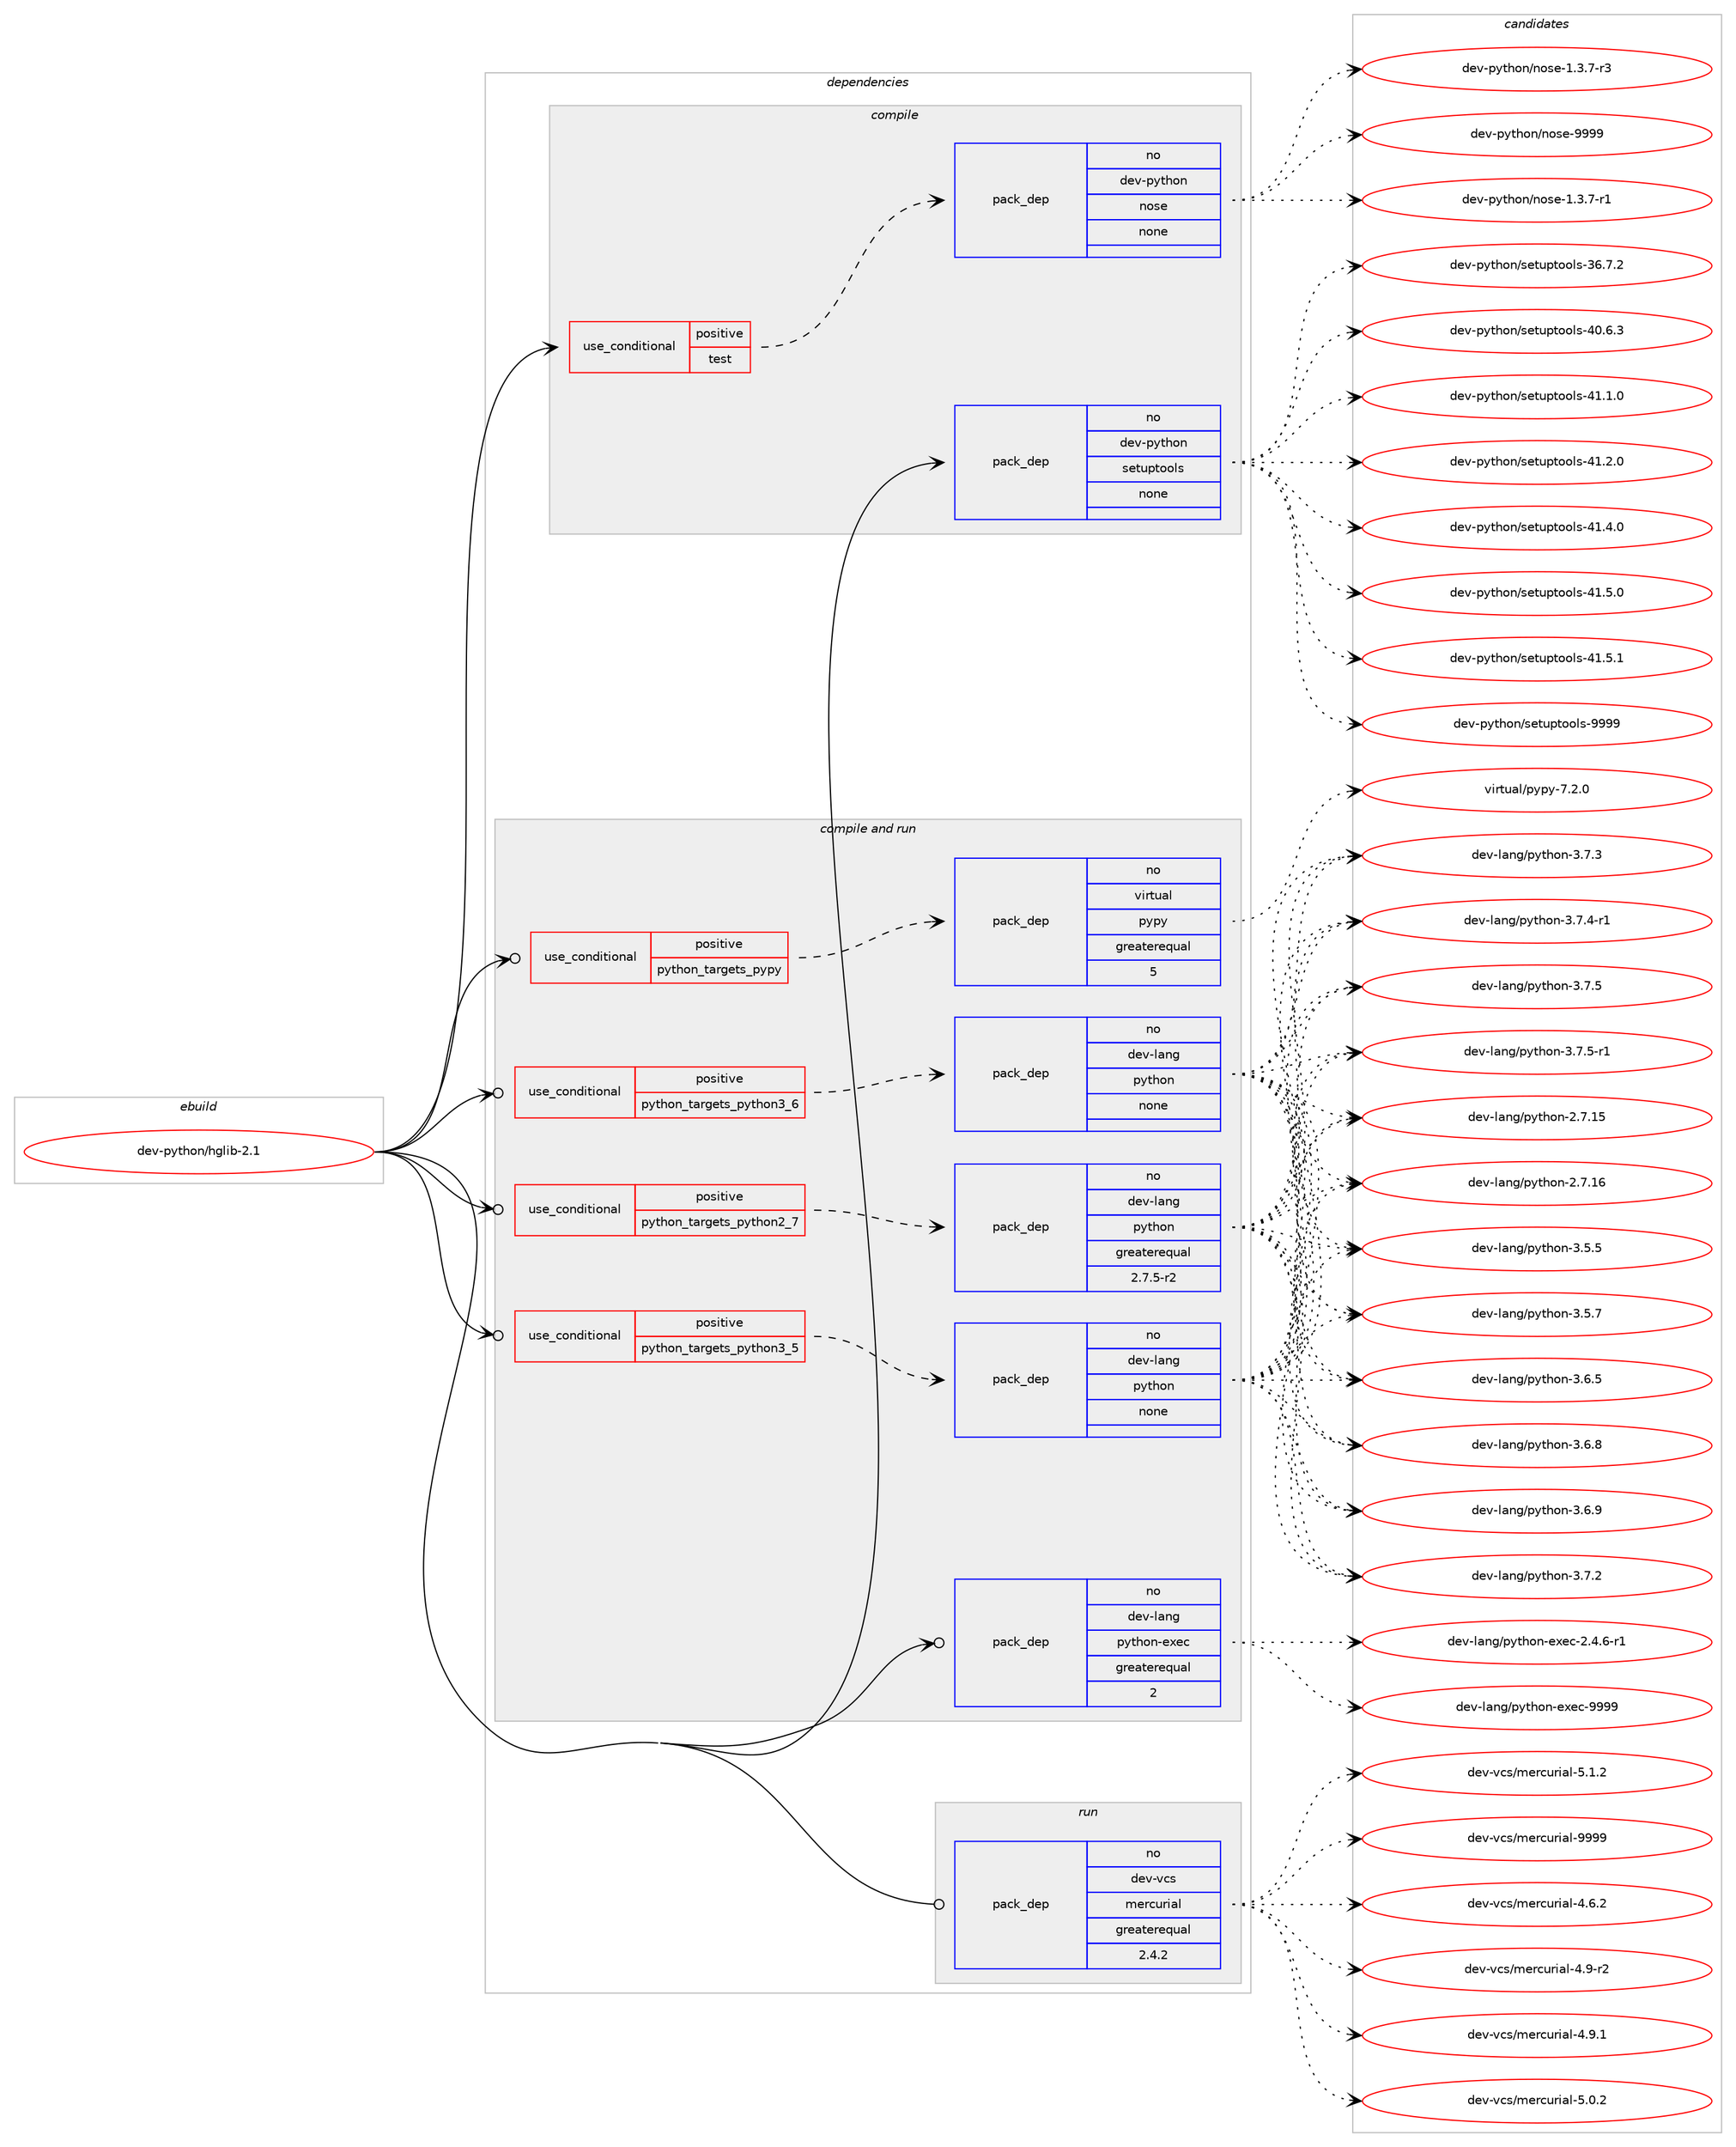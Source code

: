digraph prolog {

# *************
# Graph options
# *************

newrank=true;
concentrate=true;
compound=true;
graph [rankdir=LR,fontname=Helvetica,fontsize=10,ranksep=1.5];#, ranksep=2.5, nodesep=0.2];
edge  [arrowhead=vee];
node  [fontname=Helvetica,fontsize=10];

# **********
# The ebuild
# **********

subgraph cluster_leftcol {
color=gray;
rank=same;
label=<<i>ebuild</i>>;
id [label="dev-python/hglib-2.1", color=red, width=4, href="../dev-python/hglib-2.1.svg"];
}

# ****************
# The dependencies
# ****************

subgraph cluster_midcol {
color=gray;
label=<<i>dependencies</i>>;
subgraph cluster_compile {
fillcolor="#eeeeee";
style=filled;
label=<<i>compile</i>>;
subgraph cond140463 {
dependency608367 [label=<<TABLE BORDER="0" CELLBORDER="1" CELLSPACING="0" CELLPADDING="4"><TR><TD ROWSPAN="3" CELLPADDING="10">use_conditional</TD></TR><TR><TD>positive</TD></TR><TR><TD>test</TD></TR></TABLE>>, shape=none, color=red];
subgraph pack456105 {
dependency608368 [label=<<TABLE BORDER="0" CELLBORDER="1" CELLSPACING="0" CELLPADDING="4" WIDTH="220"><TR><TD ROWSPAN="6" CELLPADDING="30">pack_dep</TD></TR><TR><TD WIDTH="110">no</TD></TR><TR><TD>dev-python</TD></TR><TR><TD>nose</TD></TR><TR><TD>none</TD></TR><TR><TD></TD></TR></TABLE>>, shape=none, color=blue];
}
dependency608367:e -> dependency608368:w [weight=20,style="dashed",arrowhead="vee"];
}
id:e -> dependency608367:w [weight=20,style="solid",arrowhead="vee"];
subgraph pack456106 {
dependency608369 [label=<<TABLE BORDER="0" CELLBORDER="1" CELLSPACING="0" CELLPADDING="4" WIDTH="220"><TR><TD ROWSPAN="6" CELLPADDING="30">pack_dep</TD></TR><TR><TD WIDTH="110">no</TD></TR><TR><TD>dev-python</TD></TR><TR><TD>setuptools</TD></TR><TR><TD>none</TD></TR><TR><TD></TD></TR></TABLE>>, shape=none, color=blue];
}
id:e -> dependency608369:w [weight=20,style="solid",arrowhead="vee"];
}
subgraph cluster_compileandrun {
fillcolor="#eeeeee";
style=filled;
label=<<i>compile and run</i>>;
subgraph cond140464 {
dependency608370 [label=<<TABLE BORDER="0" CELLBORDER="1" CELLSPACING="0" CELLPADDING="4"><TR><TD ROWSPAN="3" CELLPADDING="10">use_conditional</TD></TR><TR><TD>positive</TD></TR><TR><TD>python_targets_pypy</TD></TR></TABLE>>, shape=none, color=red];
subgraph pack456107 {
dependency608371 [label=<<TABLE BORDER="0" CELLBORDER="1" CELLSPACING="0" CELLPADDING="4" WIDTH="220"><TR><TD ROWSPAN="6" CELLPADDING="30">pack_dep</TD></TR><TR><TD WIDTH="110">no</TD></TR><TR><TD>virtual</TD></TR><TR><TD>pypy</TD></TR><TR><TD>greaterequal</TD></TR><TR><TD>5</TD></TR></TABLE>>, shape=none, color=blue];
}
dependency608370:e -> dependency608371:w [weight=20,style="dashed",arrowhead="vee"];
}
id:e -> dependency608370:w [weight=20,style="solid",arrowhead="odotvee"];
subgraph cond140465 {
dependency608372 [label=<<TABLE BORDER="0" CELLBORDER="1" CELLSPACING="0" CELLPADDING="4"><TR><TD ROWSPAN="3" CELLPADDING="10">use_conditional</TD></TR><TR><TD>positive</TD></TR><TR><TD>python_targets_python2_7</TD></TR></TABLE>>, shape=none, color=red];
subgraph pack456108 {
dependency608373 [label=<<TABLE BORDER="0" CELLBORDER="1" CELLSPACING="0" CELLPADDING="4" WIDTH="220"><TR><TD ROWSPAN="6" CELLPADDING="30">pack_dep</TD></TR><TR><TD WIDTH="110">no</TD></TR><TR><TD>dev-lang</TD></TR><TR><TD>python</TD></TR><TR><TD>greaterequal</TD></TR><TR><TD>2.7.5-r2</TD></TR></TABLE>>, shape=none, color=blue];
}
dependency608372:e -> dependency608373:w [weight=20,style="dashed",arrowhead="vee"];
}
id:e -> dependency608372:w [weight=20,style="solid",arrowhead="odotvee"];
subgraph cond140466 {
dependency608374 [label=<<TABLE BORDER="0" CELLBORDER="1" CELLSPACING="0" CELLPADDING="4"><TR><TD ROWSPAN="3" CELLPADDING="10">use_conditional</TD></TR><TR><TD>positive</TD></TR><TR><TD>python_targets_python3_5</TD></TR></TABLE>>, shape=none, color=red];
subgraph pack456109 {
dependency608375 [label=<<TABLE BORDER="0" CELLBORDER="1" CELLSPACING="0" CELLPADDING="4" WIDTH="220"><TR><TD ROWSPAN="6" CELLPADDING="30">pack_dep</TD></TR><TR><TD WIDTH="110">no</TD></TR><TR><TD>dev-lang</TD></TR><TR><TD>python</TD></TR><TR><TD>none</TD></TR><TR><TD></TD></TR></TABLE>>, shape=none, color=blue];
}
dependency608374:e -> dependency608375:w [weight=20,style="dashed",arrowhead="vee"];
}
id:e -> dependency608374:w [weight=20,style="solid",arrowhead="odotvee"];
subgraph cond140467 {
dependency608376 [label=<<TABLE BORDER="0" CELLBORDER="1" CELLSPACING="0" CELLPADDING="4"><TR><TD ROWSPAN="3" CELLPADDING="10">use_conditional</TD></TR><TR><TD>positive</TD></TR><TR><TD>python_targets_python3_6</TD></TR></TABLE>>, shape=none, color=red];
subgraph pack456110 {
dependency608377 [label=<<TABLE BORDER="0" CELLBORDER="1" CELLSPACING="0" CELLPADDING="4" WIDTH="220"><TR><TD ROWSPAN="6" CELLPADDING="30">pack_dep</TD></TR><TR><TD WIDTH="110">no</TD></TR><TR><TD>dev-lang</TD></TR><TR><TD>python</TD></TR><TR><TD>none</TD></TR><TR><TD></TD></TR></TABLE>>, shape=none, color=blue];
}
dependency608376:e -> dependency608377:w [weight=20,style="dashed",arrowhead="vee"];
}
id:e -> dependency608376:w [weight=20,style="solid",arrowhead="odotvee"];
subgraph pack456111 {
dependency608378 [label=<<TABLE BORDER="0" CELLBORDER="1" CELLSPACING="0" CELLPADDING="4" WIDTH="220"><TR><TD ROWSPAN="6" CELLPADDING="30">pack_dep</TD></TR><TR><TD WIDTH="110">no</TD></TR><TR><TD>dev-lang</TD></TR><TR><TD>python-exec</TD></TR><TR><TD>greaterequal</TD></TR><TR><TD>2</TD></TR></TABLE>>, shape=none, color=blue];
}
id:e -> dependency608378:w [weight=20,style="solid",arrowhead="odotvee"];
}
subgraph cluster_run {
fillcolor="#eeeeee";
style=filled;
label=<<i>run</i>>;
subgraph pack456112 {
dependency608379 [label=<<TABLE BORDER="0" CELLBORDER="1" CELLSPACING="0" CELLPADDING="4" WIDTH="220"><TR><TD ROWSPAN="6" CELLPADDING="30">pack_dep</TD></TR><TR><TD WIDTH="110">no</TD></TR><TR><TD>dev-vcs</TD></TR><TR><TD>mercurial</TD></TR><TR><TD>greaterequal</TD></TR><TR><TD>2.4.2</TD></TR></TABLE>>, shape=none, color=blue];
}
id:e -> dependency608379:w [weight=20,style="solid",arrowhead="odot"];
}
}

# **************
# The candidates
# **************

subgraph cluster_choices {
rank=same;
color=gray;
label=<<i>candidates</i>>;

subgraph choice456105 {
color=black;
nodesep=1;
choice10010111845112121116104111110471101111151014549465146554511449 [label="dev-python/nose-1.3.7-r1", color=red, width=4,href="../dev-python/nose-1.3.7-r1.svg"];
choice10010111845112121116104111110471101111151014549465146554511451 [label="dev-python/nose-1.3.7-r3", color=red, width=4,href="../dev-python/nose-1.3.7-r3.svg"];
choice10010111845112121116104111110471101111151014557575757 [label="dev-python/nose-9999", color=red, width=4,href="../dev-python/nose-9999.svg"];
dependency608368:e -> choice10010111845112121116104111110471101111151014549465146554511449:w [style=dotted,weight="100"];
dependency608368:e -> choice10010111845112121116104111110471101111151014549465146554511451:w [style=dotted,weight="100"];
dependency608368:e -> choice10010111845112121116104111110471101111151014557575757:w [style=dotted,weight="100"];
}
subgraph choice456106 {
color=black;
nodesep=1;
choice100101118451121211161041111104711510111611711211611111110811545515446554650 [label="dev-python/setuptools-36.7.2", color=red, width=4,href="../dev-python/setuptools-36.7.2.svg"];
choice100101118451121211161041111104711510111611711211611111110811545524846544651 [label="dev-python/setuptools-40.6.3", color=red, width=4,href="../dev-python/setuptools-40.6.3.svg"];
choice100101118451121211161041111104711510111611711211611111110811545524946494648 [label="dev-python/setuptools-41.1.0", color=red, width=4,href="../dev-python/setuptools-41.1.0.svg"];
choice100101118451121211161041111104711510111611711211611111110811545524946504648 [label="dev-python/setuptools-41.2.0", color=red, width=4,href="../dev-python/setuptools-41.2.0.svg"];
choice100101118451121211161041111104711510111611711211611111110811545524946524648 [label="dev-python/setuptools-41.4.0", color=red, width=4,href="../dev-python/setuptools-41.4.0.svg"];
choice100101118451121211161041111104711510111611711211611111110811545524946534648 [label="dev-python/setuptools-41.5.0", color=red, width=4,href="../dev-python/setuptools-41.5.0.svg"];
choice100101118451121211161041111104711510111611711211611111110811545524946534649 [label="dev-python/setuptools-41.5.1", color=red, width=4,href="../dev-python/setuptools-41.5.1.svg"];
choice10010111845112121116104111110471151011161171121161111111081154557575757 [label="dev-python/setuptools-9999", color=red, width=4,href="../dev-python/setuptools-9999.svg"];
dependency608369:e -> choice100101118451121211161041111104711510111611711211611111110811545515446554650:w [style=dotted,weight="100"];
dependency608369:e -> choice100101118451121211161041111104711510111611711211611111110811545524846544651:w [style=dotted,weight="100"];
dependency608369:e -> choice100101118451121211161041111104711510111611711211611111110811545524946494648:w [style=dotted,weight="100"];
dependency608369:e -> choice100101118451121211161041111104711510111611711211611111110811545524946504648:w [style=dotted,weight="100"];
dependency608369:e -> choice100101118451121211161041111104711510111611711211611111110811545524946524648:w [style=dotted,weight="100"];
dependency608369:e -> choice100101118451121211161041111104711510111611711211611111110811545524946534648:w [style=dotted,weight="100"];
dependency608369:e -> choice100101118451121211161041111104711510111611711211611111110811545524946534649:w [style=dotted,weight="100"];
dependency608369:e -> choice10010111845112121116104111110471151011161171121161111111081154557575757:w [style=dotted,weight="100"];
}
subgraph choice456107 {
color=black;
nodesep=1;
choice1181051141161179710847112121112121455546504648 [label="virtual/pypy-7.2.0", color=red, width=4,href="../virtual/pypy-7.2.0.svg"];
dependency608371:e -> choice1181051141161179710847112121112121455546504648:w [style=dotted,weight="100"];
}
subgraph choice456108 {
color=black;
nodesep=1;
choice10010111845108971101034711212111610411111045504655464953 [label="dev-lang/python-2.7.15", color=red, width=4,href="../dev-lang/python-2.7.15.svg"];
choice10010111845108971101034711212111610411111045504655464954 [label="dev-lang/python-2.7.16", color=red, width=4,href="../dev-lang/python-2.7.16.svg"];
choice100101118451089711010347112121116104111110455146534653 [label="dev-lang/python-3.5.5", color=red, width=4,href="../dev-lang/python-3.5.5.svg"];
choice100101118451089711010347112121116104111110455146534655 [label="dev-lang/python-3.5.7", color=red, width=4,href="../dev-lang/python-3.5.7.svg"];
choice100101118451089711010347112121116104111110455146544653 [label="dev-lang/python-3.6.5", color=red, width=4,href="../dev-lang/python-3.6.5.svg"];
choice100101118451089711010347112121116104111110455146544656 [label="dev-lang/python-3.6.8", color=red, width=4,href="../dev-lang/python-3.6.8.svg"];
choice100101118451089711010347112121116104111110455146544657 [label="dev-lang/python-3.6.9", color=red, width=4,href="../dev-lang/python-3.6.9.svg"];
choice100101118451089711010347112121116104111110455146554650 [label="dev-lang/python-3.7.2", color=red, width=4,href="../dev-lang/python-3.7.2.svg"];
choice100101118451089711010347112121116104111110455146554651 [label="dev-lang/python-3.7.3", color=red, width=4,href="../dev-lang/python-3.7.3.svg"];
choice1001011184510897110103471121211161041111104551465546524511449 [label="dev-lang/python-3.7.4-r1", color=red, width=4,href="../dev-lang/python-3.7.4-r1.svg"];
choice100101118451089711010347112121116104111110455146554653 [label="dev-lang/python-3.7.5", color=red, width=4,href="../dev-lang/python-3.7.5.svg"];
choice1001011184510897110103471121211161041111104551465546534511449 [label="dev-lang/python-3.7.5-r1", color=red, width=4,href="../dev-lang/python-3.7.5-r1.svg"];
dependency608373:e -> choice10010111845108971101034711212111610411111045504655464953:w [style=dotted,weight="100"];
dependency608373:e -> choice10010111845108971101034711212111610411111045504655464954:w [style=dotted,weight="100"];
dependency608373:e -> choice100101118451089711010347112121116104111110455146534653:w [style=dotted,weight="100"];
dependency608373:e -> choice100101118451089711010347112121116104111110455146534655:w [style=dotted,weight="100"];
dependency608373:e -> choice100101118451089711010347112121116104111110455146544653:w [style=dotted,weight="100"];
dependency608373:e -> choice100101118451089711010347112121116104111110455146544656:w [style=dotted,weight="100"];
dependency608373:e -> choice100101118451089711010347112121116104111110455146544657:w [style=dotted,weight="100"];
dependency608373:e -> choice100101118451089711010347112121116104111110455146554650:w [style=dotted,weight="100"];
dependency608373:e -> choice100101118451089711010347112121116104111110455146554651:w [style=dotted,weight="100"];
dependency608373:e -> choice1001011184510897110103471121211161041111104551465546524511449:w [style=dotted,weight="100"];
dependency608373:e -> choice100101118451089711010347112121116104111110455146554653:w [style=dotted,weight="100"];
dependency608373:e -> choice1001011184510897110103471121211161041111104551465546534511449:w [style=dotted,weight="100"];
}
subgraph choice456109 {
color=black;
nodesep=1;
choice10010111845108971101034711212111610411111045504655464953 [label="dev-lang/python-2.7.15", color=red, width=4,href="../dev-lang/python-2.7.15.svg"];
choice10010111845108971101034711212111610411111045504655464954 [label="dev-lang/python-2.7.16", color=red, width=4,href="../dev-lang/python-2.7.16.svg"];
choice100101118451089711010347112121116104111110455146534653 [label="dev-lang/python-3.5.5", color=red, width=4,href="../dev-lang/python-3.5.5.svg"];
choice100101118451089711010347112121116104111110455146534655 [label="dev-lang/python-3.5.7", color=red, width=4,href="../dev-lang/python-3.5.7.svg"];
choice100101118451089711010347112121116104111110455146544653 [label="dev-lang/python-3.6.5", color=red, width=4,href="../dev-lang/python-3.6.5.svg"];
choice100101118451089711010347112121116104111110455146544656 [label="dev-lang/python-3.6.8", color=red, width=4,href="../dev-lang/python-3.6.8.svg"];
choice100101118451089711010347112121116104111110455146544657 [label="dev-lang/python-3.6.9", color=red, width=4,href="../dev-lang/python-3.6.9.svg"];
choice100101118451089711010347112121116104111110455146554650 [label="dev-lang/python-3.7.2", color=red, width=4,href="../dev-lang/python-3.7.2.svg"];
choice100101118451089711010347112121116104111110455146554651 [label="dev-lang/python-3.7.3", color=red, width=4,href="../dev-lang/python-3.7.3.svg"];
choice1001011184510897110103471121211161041111104551465546524511449 [label="dev-lang/python-3.7.4-r1", color=red, width=4,href="../dev-lang/python-3.7.4-r1.svg"];
choice100101118451089711010347112121116104111110455146554653 [label="dev-lang/python-3.7.5", color=red, width=4,href="../dev-lang/python-3.7.5.svg"];
choice1001011184510897110103471121211161041111104551465546534511449 [label="dev-lang/python-3.7.5-r1", color=red, width=4,href="../dev-lang/python-3.7.5-r1.svg"];
dependency608375:e -> choice10010111845108971101034711212111610411111045504655464953:w [style=dotted,weight="100"];
dependency608375:e -> choice10010111845108971101034711212111610411111045504655464954:w [style=dotted,weight="100"];
dependency608375:e -> choice100101118451089711010347112121116104111110455146534653:w [style=dotted,weight="100"];
dependency608375:e -> choice100101118451089711010347112121116104111110455146534655:w [style=dotted,weight="100"];
dependency608375:e -> choice100101118451089711010347112121116104111110455146544653:w [style=dotted,weight="100"];
dependency608375:e -> choice100101118451089711010347112121116104111110455146544656:w [style=dotted,weight="100"];
dependency608375:e -> choice100101118451089711010347112121116104111110455146544657:w [style=dotted,weight="100"];
dependency608375:e -> choice100101118451089711010347112121116104111110455146554650:w [style=dotted,weight="100"];
dependency608375:e -> choice100101118451089711010347112121116104111110455146554651:w [style=dotted,weight="100"];
dependency608375:e -> choice1001011184510897110103471121211161041111104551465546524511449:w [style=dotted,weight="100"];
dependency608375:e -> choice100101118451089711010347112121116104111110455146554653:w [style=dotted,weight="100"];
dependency608375:e -> choice1001011184510897110103471121211161041111104551465546534511449:w [style=dotted,weight="100"];
}
subgraph choice456110 {
color=black;
nodesep=1;
choice10010111845108971101034711212111610411111045504655464953 [label="dev-lang/python-2.7.15", color=red, width=4,href="../dev-lang/python-2.7.15.svg"];
choice10010111845108971101034711212111610411111045504655464954 [label="dev-lang/python-2.7.16", color=red, width=4,href="../dev-lang/python-2.7.16.svg"];
choice100101118451089711010347112121116104111110455146534653 [label="dev-lang/python-3.5.5", color=red, width=4,href="../dev-lang/python-3.5.5.svg"];
choice100101118451089711010347112121116104111110455146534655 [label="dev-lang/python-3.5.7", color=red, width=4,href="../dev-lang/python-3.5.7.svg"];
choice100101118451089711010347112121116104111110455146544653 [label="dev-lang/python-3.6.5", color=red, width=4,href="../dev-lang/python-3.6.5.svg"];
choice100101118451089711010347112121116104111110455146544656 [label="dev-lang/python-3.6.8", color=red, width=4,href="../dev-lang/python-3.6.8.svg"];
choice100101118451089711010347112121116104111110455146544657 [label="dev-lang/python-3.6.9", color=red, width=4,href="../dev-lang/python-3.6.9.svg"];
choice100101118451089711010347112121116104111110455146554650 [label="dev-lang/python-3.7.2", color=red, width=4,href="../dev-lang/python-3.7.2.svg"];
choice100101118451089711010347112121116104111110455146554651 [label="dev-lang/python-3.7.3", color=red, width=4,href="../dev-lang/python-3.7.3.svg"];
choice1001011184510897110103471121211161041111104551465546524511449 [label="dev-lang/python-3.7.4-r1", color=red, width=4,href="../dev-lang/python-3.7.4-r1.svg"];
choice100101118451089711010347112121116104111110455146554653 [label="dev-lang/python-3.7.5", color=red, width=4,href="../dev-lang/python-3.7.5.svg"];
choice1001011184510897110103471121211161041111104551465546534511449 [label="dev-lang/python-3.7.5-r1", color=red, width=4,href="../dev-lang/python-3.7.5-r1.svg"];
dependency608377:e -> choice10010111845108971101034711212111610411111045504655464953:w [style=dotted,weight="100"];
dependency608377:e -> choice10010111845108971101034711212111610411111045504655464954:w [style=dotted,weight="100"];
dependency608377:e -> choice100101118451089711010347112121116104111110455146534653:w [style=dotted,weight="100"];
dependency608377:e -> choice100101118451089711010347112121116104111110455146534655:w [style=dotted,weight="100"];
dependency608377:e -> choice100101118451089711010347112121116104111110455146544653:w [style=dotted,weight="100"];
dependency608377:e -> choice100101118451089711010347112121116104111110455146544656:w [style=dotted,weight="100"];
dependency608377:e -> choice100101118451089711010347112121116104111110455146544657:w [style=dotted,weight="100"];
dependency608377:e -> choice100101118451089711010347112121116104111110455146554650:w [style=dotted,weight="100"];
dependency608377:e -> choice100101118451089711010347112121116104111110455146554651:w [style=dotted,weight="100"];
dependency608377:e -> choice1001011184510897110103471121211161041111104551465546524511449:w [style=dotted,weight="100"];
dependency608377:e -> choice100101118451089711010347112121116104111110455146554653:w [style=dotted,weight="100"];
dependency608377:e -> choice1001011184510897110103471121211161041111104551465546534511449:w [style=dotted,weight="100"];
}
subgraph choice456111 {
color=black;
nodesep=1;
choice10010111845108971101034711212111610411111045101120101994550465246544511449 [label="dev-lang/python-exec-2.4.6-r1", color=red, width=4,href="../dev-lang/python-exec-2.4.6-r1.svg"];
choice10010111845108971101034711212111610411111045101120101994557575757 [label="dev-lang/python-exec-9999", color=red, width=4,href="../dev-lang/python-exec-9999.svg"];
dependency608378:e -> choice10010111845108971101034711212111610411111045101120101994550465246544511449:w [style=dotted,weight="100"];
dependency608378:e -> choice10010111845108971101034711212111610411111045101120101994557575757:w [style=dotted,weight="100"];
}
subgraph choice456112 {
color=black;
nodesep=1;
choice1001011184511899115471091011149911711410597108455246544650 [label="dev-vcs/mercurial-4.6.2", color=red, width=4,href="../dev-vcs/mercurial-4.6.2.svg"];
choice1001011184511899115471091011149911711410597108455246574511450 [label="dev-vcs/mercurial-4.9-r2", color=red, width=4,href="../dev-vcs/mercurial-4.9-r2.svg"];
choice1001011184511899115471091011149911711410597108455246574649 [label="dev-vcs/mercurial-4.9.1", color=red, width=4,href="../dev-vcs/mercurial-4.9.1.svg"];
choice1001011184511899115471091011149911711410597108455346484650 [label="dev-vcs/mercurial-5.0.2", color=red, width=4,href="../dev-vcs/mercurial-5.0.2.svg"];
choice1001011184511899115471091011149911711410597108455346494650 [label="dev-vcs/mercurial-5.1.2", color=red, width=4,href="../dev-vcs/mercurial-5.1.2.svg"];
choice10010111845118991154710910111499117114105971084557575757 [label="dev-vcs/mercurial-9999", color=red, width=4,href="../dev-vcs/mercurial-9999.svg"];
dependency608379:e -> choice1001011184511899115471091011149911711410597108455246544650:w [style=dotted,weight="100"];
dependency608379:e -> choice1001011184511899115471091011149911711410597108455246574511450:w [style=dotted,weight="100"];
dependency608379:e -> choice1001011184511899115471091011149911711410597108455246574649:w [style=dotted,weight="100"];
dependency608379:e -> choice1001011184511899115471091011149911711410597108455346484650:w [style=dotted,weight="100"];
dependency608379:e -> choice1001011184511899115471091011149911711410597108455346494650:w [style=dotted,weight="100"];
dependency608379:e -> choice10010111845118991154710910111499117114105971084557575757:w [style=dotted,weight="100"];
}
}

}

